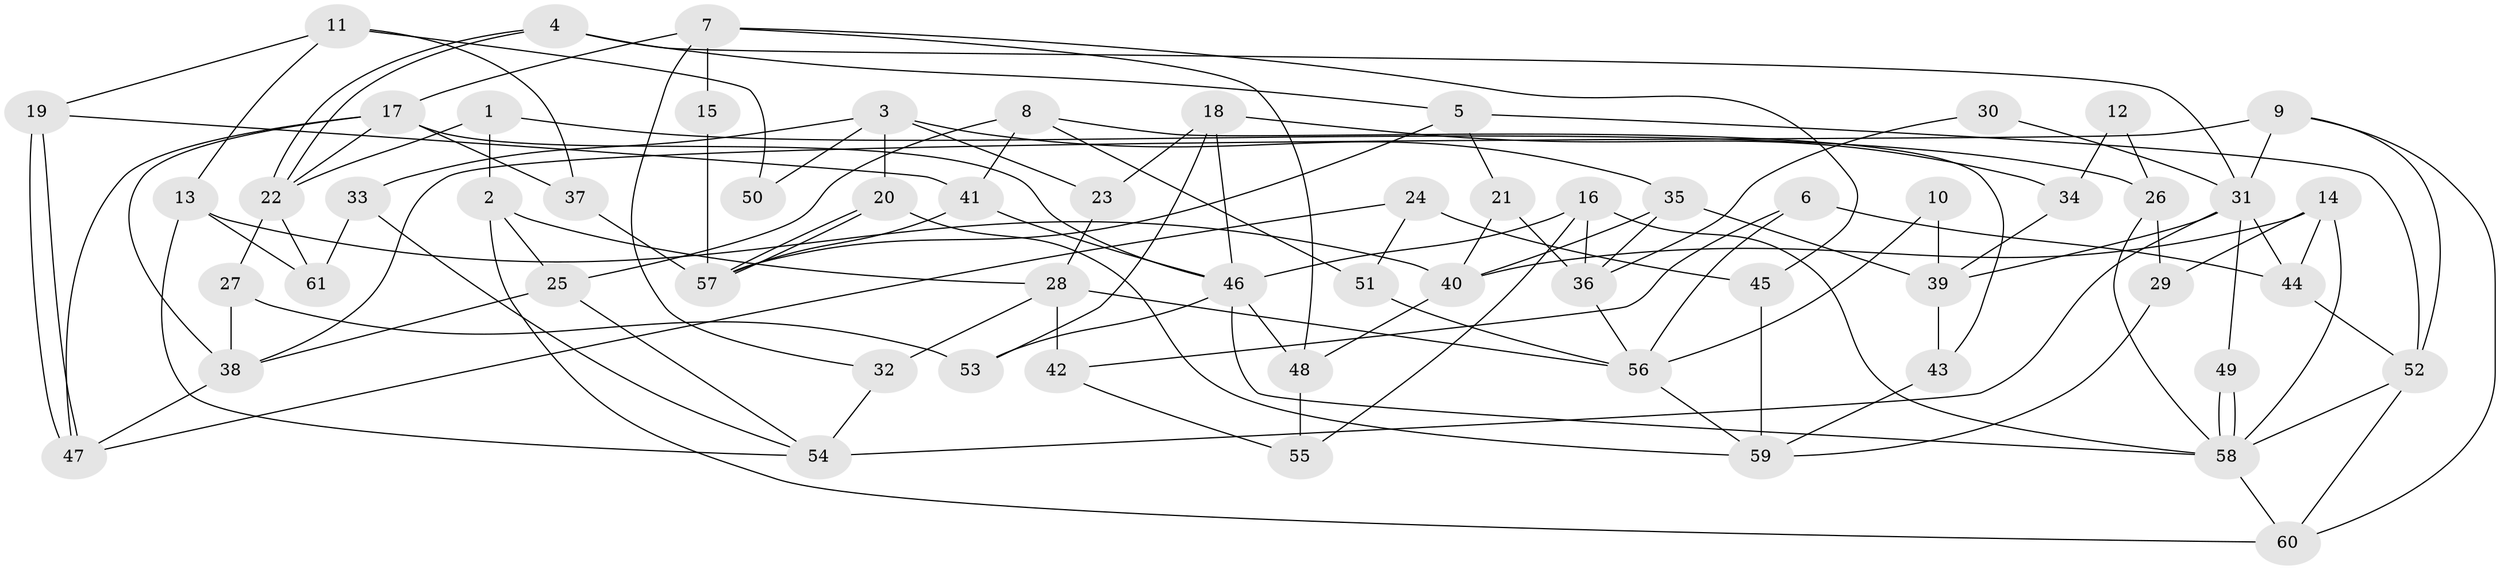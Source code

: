 // coarse degree distribution, {3: 0.16666666666666666, 4: 0.3055555555555556, 11: 0.05555555555555555, 9: 0.05555555555555555, 5: 0.1388888888888889, 2: 0.1111111111111111, 6: 0.1111111111111111, 8: 0.027777777777777776, 7: 0.027777777777777776}
// Generated by graph-tools (version 1.1) at 2025/18/03/04/25 18:18:51]
// undirected, 61 vertices, 122 edges
graph export_dot {
graph [start="1"]
  node [color=gray90,style=filled];
  1;
  2;
  3;
  4;
  5;
  6;
  7;
  8;
  9;
  10;
  11;
  12;
  13;
  14;
  15;
  16;
  17;
  18;
  19;
  20;
  21;
  22;
  23;
  24;
  25;
  26;
  27;
  28;
  29;
  30;
  31;
  32;
  33;
  34;
  35;
  36;
  37;
  38;
  39;
  40;
  41;
  42;
  43;
  44;
  45;
  46;
  47;
  48;
  49;
  50;
  51;
  52;
  53;
  54;
  55;
  56;
  57;
  58;
  59;
  60;
  61;
  1 -- 2;
  1 -- 22;
  1 -- 26;
  2 -- 28;
  2 -- 60;
  2 -- 25;
  3 -- 33;
  3 -- 35;
  3 -- 20;
  3 -- 23;
  3 -- 50;
  4 -- 31;
  4 -- 22;
  4 -- 22;
  4 -- 5;
  5 -- 57;
  5 -- 21;
  5 -- 52;
  6 -- 44;
  6 -- 56;
  6 -- 42;
  7 -- 17;
  7 -- 48;
  7 -- 15;
  7 -- 32;
  7 -- 45;
  8 -- 51;
  8 -- 25;
  8 -- 41;
  8 -- 43;
  9 -- 52;
  9 -- 60;
  9 -- 31;
  9 -- 38;
  10 -- 39;
  10 -- 56;
  11 -- 19;
  11 -- 37;
  11 -- 13;
  11 -- 50;
  12 -- 34;
  12 -- 26;
  13 -- 40;
  13 -- 54;
  13 -- 61;
  14 -- 58;
  14 -- 44;
  14 -- 29;
  14 -- 40;
  15 -- 57;
  16 -- 46;
  16 -- 36;
  16 -- 55;
  16 -- 58;
  17 -- 46;
  17 -- 47;
  17 -- 22;
  17 -- 37;
  17 -- 38;
  18 -- 23;
  18 -- 53;
  18 -- 34;
  18 -- 46;
  19 -- 41;
  19 -- 47;
  19 -- 47;
  20 -- 57;
  20 -- 57;
  20 -- 59;
  21 -- 40;
  21 -- 36;
  22 -- 27;
  22 -- 61;
  23 -- 28;
  24 -- 45;
  24 -- 47;
  24 -- 51;
  25 -- 38;
  25 -- 54;
  26 -- 58;
  26 -- 29;
  27 -- 38;
  27 -- 53;
  28 -- 32;
  28 -- 56;
  28 -- 42;
  29 -- 59;
  30 -- 31;
  30 -- 36;
  31 -- 54;
  31 -- 39;
  31 -- 44;
  31 -- 49;
  32 -- 54;
  33 -- 61;
  33 -- 54;
  34 -- 39;
  35 -- 40;
  35 -- 39;
  35 -- 36;
  36 -- 56;
  37 -- 57;
  38 -- 47;
  39 -- 43;
  40 -- 48;
  41 -- 46;
  41 -- 57;
  42 -- 55;
  43 -- 59;
  44 -- 52;
  45 -- 59;
  46 -- 58;
  46 -- 48;
  46 -- 53;
  48 -- 55;
  49 -- 58;
  49 -- 58;
  51 -- 56;
  52 -- 58;
  52 -- 60;
  56 -- 59;
  58 -- 60;
}
